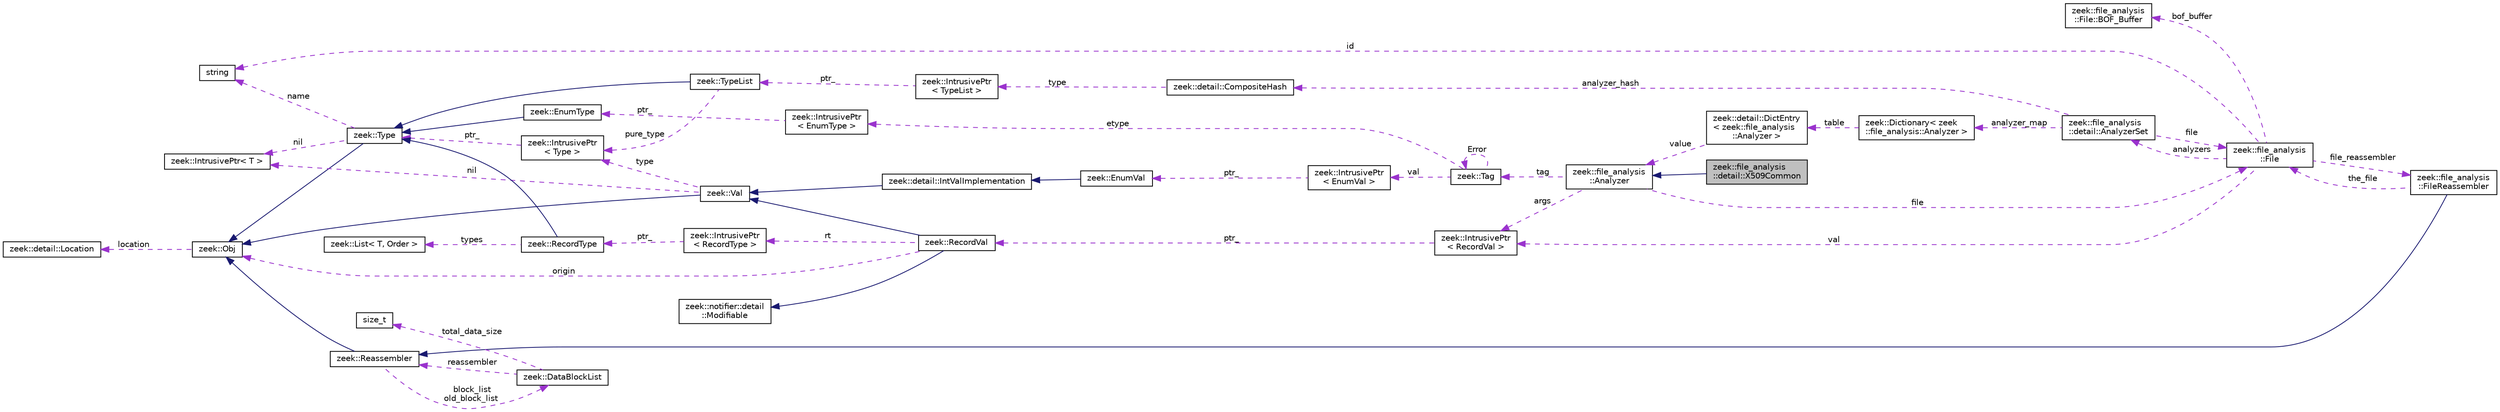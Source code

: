 digraph "zeek::file_analysis::detail::X509Common"
{
 // LATEX_PDF_SIZE
  edge [fontname="Helvetica",fontsize="10",labelfontname="Helvetica",labelfontsize="10"];
  node [fontname="Helvetica",fontsize="10",shape=record];
  rankdir="LR";
  Node1 [label="zeek::file_analysis\l::detail::X509Common",height=0.2,width=0.4,color="black", fillcolor="grey75", style="filled", fontcolor="black",tooltip=" "];
  Node2 -> Node1 [dir="back",color="midnightblue",fontsize="10",style="solid",fontname="Helvetica"];
  Node2 [label="zeek::file_analysis\l::Analyzer",height=0.2,width=0.4,color="black", fillcolor="white", style="filled",URL="$db/d1f/classzeek_1_1file__analysis_1_1Analyzer.html",tooltip=" "];
  Node3 -> Node2 [dir="back",color="darkorchid3",fontsize="10",style="dashed",label=" tag" ,fontname="Helvetica"];
  Node3 [label="zeek::Tag",height=0.2,width=0.4,color="black", fillcolor="white", style="filled",URL="$d3/dd0/classzeek_1_1Tag.html",tooltip=" "];
  Node3 -> Node3 [dir="back",color="darkorchid3",fontsize="10",style="dashed",label=" Error" ,fontname="Helvetica"];
  Node4 -> Node3 [dir="back",color="darkorchid3",fontsize="10",style="dashed",label=" val" ,fontname="Helvetica"];
  Node4 [label="zeek::IntrusivePtr\l\< EnumVal \>",height=0.2,width=0.4,color="black", fillcolor="white", style="filled",URL="$d6/dba/classzeek_1_1IntrusivePtr.html",tooltip=" "];
  Node5 -> Node4 [dir="back",color="darkorchid3",fontsize="10",style="dashed",label=" ptr_" ,fontname="Helvetica"];
  Node5 [label="zeek::EnumVal",height=0.2,width=0.4,color="black", fillcolor="white", style="filled",URL="$dc/da0/classzeek_1_1EnumVal.html",tooltip=" "];
  Node6 -> Node5 [dir="back",color="midnightblue",fontsize="10",style="solid",fontname="Helvetica"];
  Node6 [label="zeek::detail::IntValImplementation",height=0.2,width=0.4,color="black", fillcolor="white", style="filled",URL="$db/d72/classzeek_1_1detail_1_1IntValImplementation.html",tooltip=" "];
  Node7 -> Node6 [dir="back",color="midnightblue",fontsize="10",style="solid",fontname="Helvetica"];
  Node7 [label="zeek::Val",height=0.2,width=0.4,color="black", fillcolor="white", style="filled",URL="$de/d49/classzeek_1_1Val.html",tooltip=" "];
  Node8 -> Node7 [dir="back",color="midnightblue",fontsize="10",style="solid",fontname="Helvetica"];
  Node8 [label="zeek::Obj",height=0.2,width=0.4,color="black", fillcolor="white", style="filled",URL="$dd/df1/classzeek_1_1Obj.html",tooltip=" "];
  Node9 -> Node8 [dir="back",color="darkorchid3",fontsize="10",style="dashed",label=" location" ,fontname="Helvetica"];
  Node9 [label="zeek::detail::Location",height=0.2,width=0.4,color="black", fillcolor="white", style="filled",URL="$d5/d1d/classzeek_1_1detail_1_1Location.html",tooltip=" "];
  Node10 -> Node7 [dir="back",color="darkorchid3",fontsize="10",style="dashed",label=" nil" ,fontname="Helvetica"];
  Node10 [label="zeek::IntrusivePtr\< T \>",height=0.2,width=0.4,color="black", fillcolor="white", style="filled",URL="$d6/dba/classzeek_1_1IntrusivePtr.html",tooltip=" "];
  Node11 -> Node7 [dir="back",color="darkorchid3",fontsize="10",style="dashed",label=" type" ,fontname="Helvetica"];
  Node11 [label="zeek::IntrusivePtr\l\< Type \>",height=0.2,width=0.4,color="black", fillcolor="white", style="filled",URL="$d6/dba/classzeek_1_1IntrusivePtr.html",tooltip=" "];
  Node12 -> Node11 [dir="back",color="darkorchid3",fontsize="10",style="dashed",label=" ptr_" ,fontname="Helvetica"];
  Node12 [label="zeek::Type",height=0.2,width=0.4,color="black", fillcolor="white", style="filled",URL="$d0/d4f/classzeek_1_1Type.html",tooltip=" "];
  Node8 -> Node12 [dir="back",color="midnightblue",fontsize="10",style="solid",fontname="Helvetica"];
  Node10 -> Node12 [dir="back",color="darkorchid3",fontsize="10",style="dashed",label=" nil" ,fontname="Helvetica"];
  Node13 -> Node12 [dir="back",color="darkorchid3",fontsize="10",style="dashed",label=" name" ,fontname="Helvetica"];
  Node13 [label="string",height=0.2,width=0.4,color="black", fillcolor="white", style="filled",tooltip=" "];
  Node14 -> Node3 [dir="back",color="darkorchid3",fontsize="10",style="dashed",label=" etype" ,fontname="Helvetica"];
  Node14 [label="zeek::IntrusivePtr\l\< EnumType \>",height=0.2,width=0.4,color="black", fillcolor="white", style="filled",URL="$d6/dba/classzeek_1_1IntrusivePtr.html",tooltip=" "];
  Node15 -> Node14 [dir="back",color="darkorchid3",fontsize="10",style="dashed",label=" ptr_" ,fontname="Helvetica"];
  Node15 [label="zeek::EnumType",height=0.2,width=0.4,color="black", fillcolor="white", style="filled",URL="$d4/d24/classzeek_1_1EnumType.html",tooltip=" "];
  Node12 -> Node15 [dir="back",color="midnightblue",fontsize="10",style="solid",fontname="Helvetica"];
  Node16 -> Node2 [dir="back",color="darkorchid3",fontsize="10",style="dashed",label=" args" ,fontname="Helvetica"];
  Node16 [label="zeek::IntrusivePtr\l\< RecordVal \>",height=0.2,width=0.4,color="black", fillcolor="white", style="filled",URL="$d6/dba/classzeek_1_1IntrusivePtr.html",tooltip=" "];
  Node17 -> Node16 [dir="back",color="darkorchid3",fontsize="10",style="dashed",label=" ptr_" ,fontname="Helvetica"];
  Node17 [label="zeek::RecordVal",height=0.2,width=0.4,color="black", fillcolor="white", style="filled",URL="$d7/d7e/classzeek_1_1RecordVal.html",tooltip=" "];
  Node7 -> Node17 [dir="back",color="midnightblue",fontsize="10",style="solid",fontname="Helvetica"];
  Node18 -> Node17 [dir="back",color="midnightblue",fontsize="10",style="solid",fontname="Helvetica"];
  Node18 [label="zeek::notifier::detail\l::Modifiable",height=0.2,width=0.4,color="black", fillcolor="white", style="filled",URL="$d8/d87/classzeek_1_1notifier_1_1detail_1_1Modifiable.html",tooltip=" "];
  Node8 -> Node17 [dir="back",color="darkorchid3",fontsize="10",style="dashed",label=" origin" ,fontname="Helvetica"];
  Node19 -> Node17 [dir="back",color="darkorchid3",fontsize="10",style="dashed",label=" rt" ,fontname="Helvetica"];
  Node19 [label="zeek::IntrusivePtr\l\< RecordType \>",height=0.2,width=0.4,color="black", fillcolor="white", style="filled",URL="$d6/dba/classzeek_1_1IntrusivePtr.html",tooltip=" "];
  Node20 -> Node19 [dir="back",color="darkorchid3",fontsize="10",style="dashed",label=" ptr_" ,fontname="Helvetica"];
  Node20 [label="zeek::RecordType",height=0.2,width=0.4,color="black", fillcolor="white", style="filled",URL="$df/d5b/classzeek_1_1RecordType.html",tooltip=" "];
  Node12 -> Node20 [dir="back",color="midnightblue",fontsize="10",style="solid",fontname="Helvetica"];
  Node21 -> Node20 [dir="back",color="darkorchid3",fontsize="10",style="dashed",label=" types" ,fontname="Helvetica"];
  Node21 [label="zeek::List\< T, Order \>",height=0.2,width=0.4,color="black", fillcolor="white", style="filled",URL="$d2/d8d/classzeek_1_1List.html",tooltip=" "];
  Node22 -> Node2 [dir="back",color="darkorchid3",fontsize="10",style="dashed",label=" file" ,fontname="Helvetica"];
  Node22 [label="zeek::file_analysis\l::File",height=0.2,width=0.4,color="black", fillcolor="white", style="filled",URL="$d2/d67/classzeek_1_1file__analysis_1_1File.html",tooltip=" "];
  Node13 -> Node22 [dir="back",color="darkorchid3",fontsize="10",style="dashed",label=" id" ,fontname="Helvetica"];
  Node16 -> Node22 [dir="back",color="darkorchid3",fontsize="10",style="dashed",label=" val" ,fontname="Helvetica"];
  Node23 -> Node22 [dir="back",color="darkorchid3",fontsize="10",style="dashed",label=" file_reassembler" ,fontname="Helvetica"];
  Node23 [label="zeek::file_analysis\l::FileReassembler",height=0.2,width=0.4,color="black", fillcolor="white", style="filled",URL="$d5/da7/classzeek_1_1file__analysis_1_1FileReassembler.html",tooltip=" "];
  Node24 -> Node23 [dir="back",color="midnightblue",fontsize="10",style="solid",fontname="Helvetica"];
  Node24 [label="zeek::Reassembler",height=0.2,width=0.4,color="black", fillcolor="white", style="filled",URL="$d2/dd1/classzeek_1_1Reassembler.html",tooltip=" "];
  Node8 -> Node24 [dir="back",color="midnightblue",fontsize="10",style="solid",fontname="Helvetica"];
  Node25 -> Node24 [dir="back",color="darkorchid3",fontsize="10",style="dashed",label=" block_list\nold_block_list" ,fontname="Helvetica"];
  Node25 [label="zeek::DataBlockList",height=0.2,width=0.4,color="black", fillcolor="white", style="filled",URL="$d5/d95/classzeek_1_1DataBlockList.html",tooltip=" "];
  Node24 -> Node25 [dir="back",color="darkorchid3",fontsize="10",style="dashed",label=" reassembler" ,fontname="Helvetica"];
  Node26 -> Node25 [dir="back",color="darkorchid3",fontsize="10",style="dashed",label=" total_data_size" ,fontname="Helvetica"];
  Node26 [label="size_t",height=0.2,width=0.4,color="black", fillcolor="white", style="filled",tooltip=" "];
  Node22 -> Node23 [dir="back",color="darkorchid3",fontsize="10",style="dashed",label=" the_file" ,fontname="Helvetica"];
  Node27 -> Node22 [dir="back",color="darkorchid3",fontsize="10",style="dashed",label=" analyzers" ,fontname="Helvetica"];
  Node27 [label="zeek::file_analysis\l::detail::AnalyzerSet",height=0.2,width=0.4,color="black", fillcolor="white", style="filled",URL="$d7/d66/classzeek_1_1file__analysis_1_1detail_1_1AnalyzerSet.html",tooltip=" "];
  Node22 -> Node27 [dir="back",color="darkorchid3",fontsize="10",style="dashed",label=" file" ,fontname="Helvetica"];
  Node28 -> Node27 [dir="back",color="darkorchid3",fontsize="10",style="dashed",label=" analyzer_hash" ,fontname="Helvetica"];
  Node28 [label="zeek::detail::CompositeHash",height=0.2,width=0.4,color="black", fillcolor="white", style="filled",URL="$d6/db2/classzeek_1_1detail_1_1CompositeHash.html",tooltip=" "];
  Node29 -> Node28 [dir="back",color="darkorchid3",fontsize="10",style="dashed",label=" type" ,fontname="Helvetica"];
  Node29 [label="zeek::IntrusivePtr\l\< TypeList \>",height=0.2,width=0.4,color="black", fillcolor="white", style="filled",URL="$d6/dba/classzeek_1_1IntrusivePtr.html",tooltip=" "];
  Node30 -> Node29 [dir="back",color="darkorchid3",fontsize="10",style="dashed",label=" ptr_" ,fontname="Helvetica"];
  Node30 [label="zeek::TypeList",height=0.2,width=0.4,color="black", fillcolor="white", style="filled",URL="$da/d8e/classzeek_1_1TypeList.html",tooltip=" "];
  Node12 -> Node30 [dir="back",color="midnightblue",fontsize="10",style="solid",fontname="Helvetica"];
  Node11 -> Node30 [dir="back",color="darkorchid3",fontsize="10",style="dashed",label=" pure_type" ,fontname="Helvetica"];
  Node31 -> Node27 [dir="back",color="darkorchid3",fontsize="10",style="dashed",label=" analyzer_map" ,fontname="Helvetica"];
  Node31 [label="zeek::Dictionary\< zeek\l::file_analysis::Analyzer \>",height=0.2,width=0.4,color="black", fillcolor="white", style="filled",URL="$da/d6c/classzeek_1_1Dictionary.html",tooltip=" "];
  Node32 -> Node31 [dir="back",color="darkorchid3",fontsize="10",style="dashed",label=" table" ,fontname="Helvetica"];
  Node32 [label="zeek::detail::DictEntry\l\< zeek::file_analysis\l::Analyzer \>",height=0.2,width=0.4,color="black", fillcolor="white", style="filled",URL="$de/d59/classzeek_1_1detail_1_1DictEntry.html",tooltip=" "];
  Node2 -> Node32 [dir="back",color="darkorchid3",fontsize="10",style="dashed",label=" value" ,fontname="Helvetica"];
  Node33 -> Node22 [dir="back",color="darkorchid3",fontsize="10",style="dashed",label=" bof_buffer" ,fontname="Helvetica"];
  Node33 [label="zeek::file_analysis\l::File::BOF_Buffer",height=0.2,width=0.4,color="black", fillcolor="white", style="filled",URL="$dd/d6f/structzeek_1_1file__analysis_1_1File_1_1BOF__Buffer.html",tooltip=" "];
}
